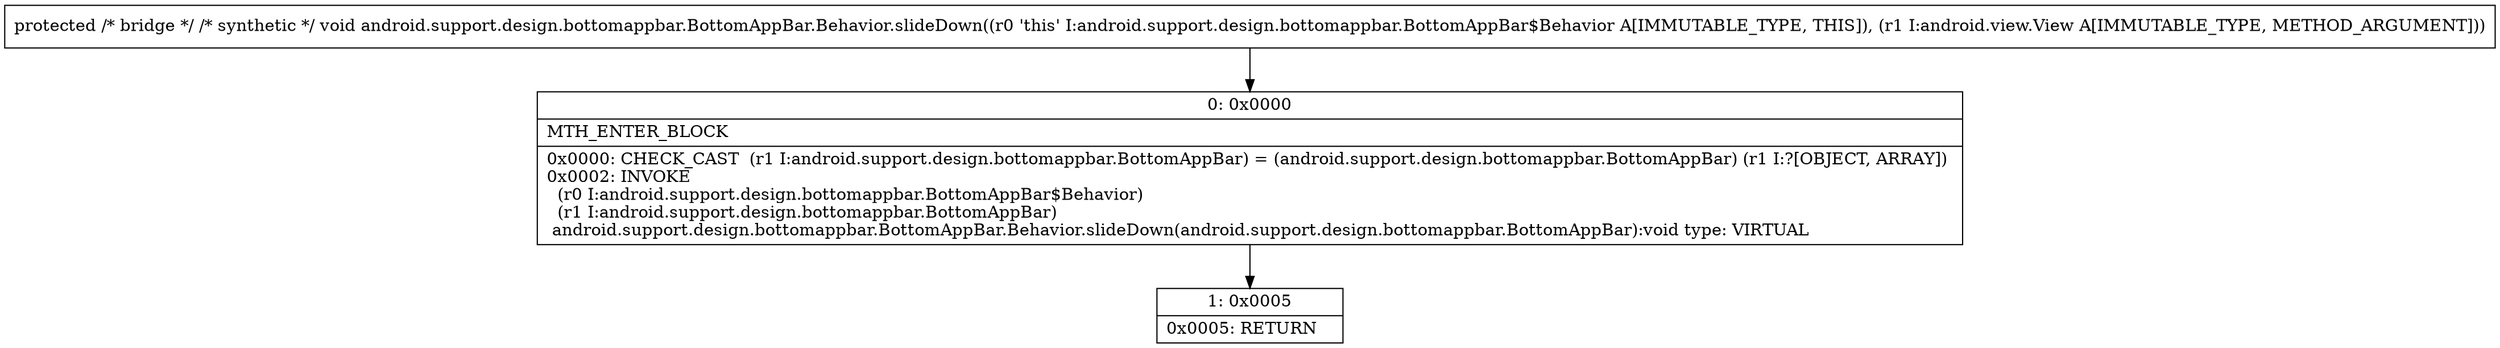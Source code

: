digraph "CFG forandroid.support.design.bottomappbar.BottomAppBar.Behavior.slideDown(Landroid\/view\/View;)V" {
Node_0 [shape=record,label="{0\:\ 0x0000|MTH_ENTER_BLOCK\l|0x0000: CHECK_CAST  (r1 I:android.support.design.bottomappbar.BottomAppBar) = (android.support.design.bottomappbar.BottomAppBar) (r1 I:?[OBJECT, ARRAY]) \l0x0002: INVOKE  \l  (r0 I:android.support.design.bottomappbar.BottomAppBar$Behavior)\l  (r1 I:android.support.design.bottomappbar.BottomAppBar)\l android.support.design.bottomappbar.BottomAppBar.Behavior.slideDown(android.support.design.bottomappbar.BottomAppBar):void type: VIRTUAL \l}"];
Node_1 [shape=record,label="{1\:\ 0x0005|0x0005: RETURN   \l}"];
MethodNode[shape=record,label="{protected \/* bridge *\/ \/* synthetic *\/ void android.support.design.bottomappbar.BottomAppBar.Behavior.slideDown((r0 'this' I:android.support.design.bottomappbar.BottomAppBar$Behavior A[IMMUTABLE_TYPE, THIS]), (r1 I:android.view.View A[IMMUTABLE_TYPE, METHOD_ARGUMENT])) }"];
MethodNode -> Node_0;
Node_0 -> Node_1;
}

